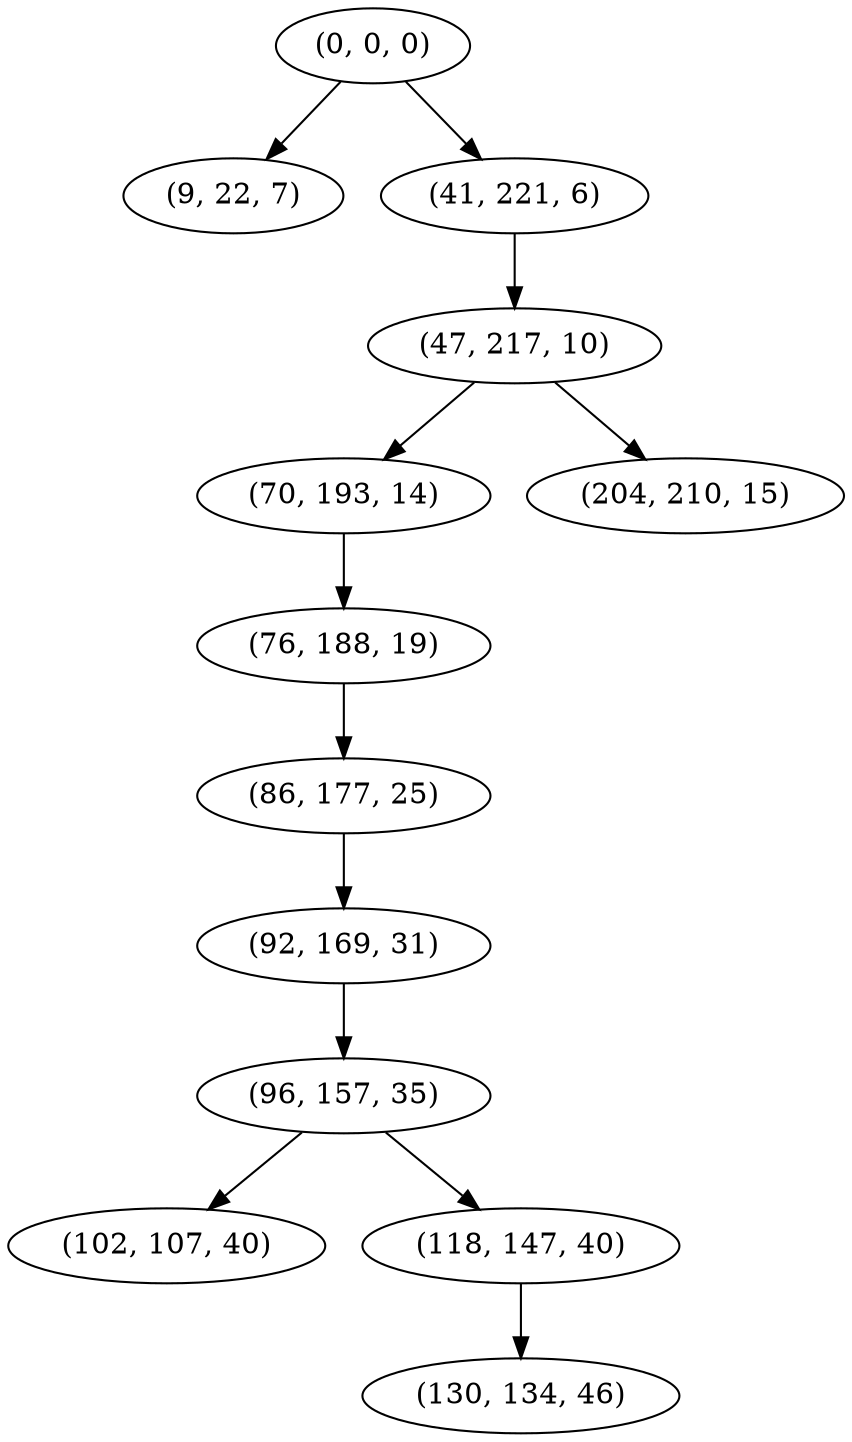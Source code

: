 digraph tree {
    "(0, 0, 0)";
    "(9, 22, 7)";
    "(41, 221, 6)";
    "(47, 217, 10)";
    "(70, 193, 14)";
    "(76, 188, 19)";
    "(86, 177, 25)";
    "(92, 169, 31)";
    "(96, 157, 35)";
    "(102, 107, 40)";
    "(118, 147, 40)";
    "(130, 134, 46)";
    "(204, 210, 15)";
    "(0, 0, 0)" -> "(9, 22, 7)";
    "(0, 0, 0)" -> "(41, 221, 6)";
    "(41, 221, 6)" -> "(47, 217, 10)";
    "(47, 217, 10)" -> "(70, 193, 14)";
    "(47, 217, 10)" -> "(204, 210, 15)";
    "(70, 193, 14)" -> "(76, 188, 19)";
    "(76, 188, 19)" -> "(86, 177, 25)";
    "(86, 177, 25)" -> "(92, 169, 31)";
    "(92, 169, 31)" -> "(96, 157, 35)";
    "(96, 157, 35)" -> "(102, 107, 40)";
    "(96, 157, 35)" -> "(118, 147, 40)";
    "(118, 147, 40)" -> "(130, 134, 46)";
}

